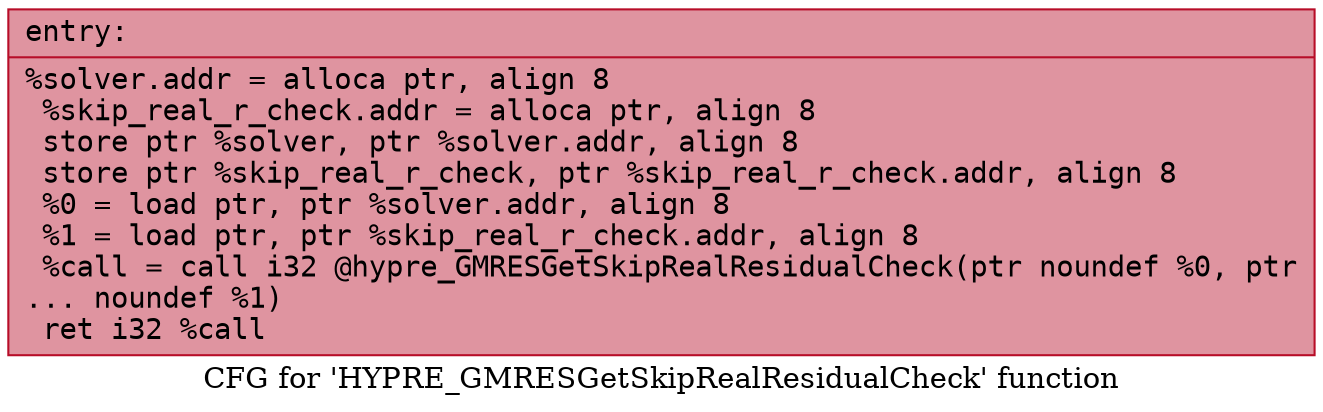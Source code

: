 digraph "CFG for 'HYPRE_GMRESGetSkipRealResidualCheck' function" {
	label="CFG for 'HYPRE_GMRESGetSkipRealResidualCheck' function";

	Node0x561d3dbf1970 [shape=record,color="#b70d28ff", style=filled, fillcolor="#b70d2870" fontname="Courier",label="{entry:\l|  %solver.addr = alloca ptr, align 8\l  %skip_real_r_check.addr = alloca ptr, align 8\l  store ptr %solver, ptr %solver.addr, align 8\l  store ptr %skip_real_r_check, ptr %skip_real_r_check.addr, align 8\l  %0 = load ptr, ptr %solver.addr, align 8\l  %1 = load ptr, ptr %skip_real_r_check.addr, align 8\l  %call = call i32 @hypre_GMRESGetSkipRealResidualCheck(ptr noundef %0, ptr\l... noundef %1)\l  ret i32 %call\l}"];
}
